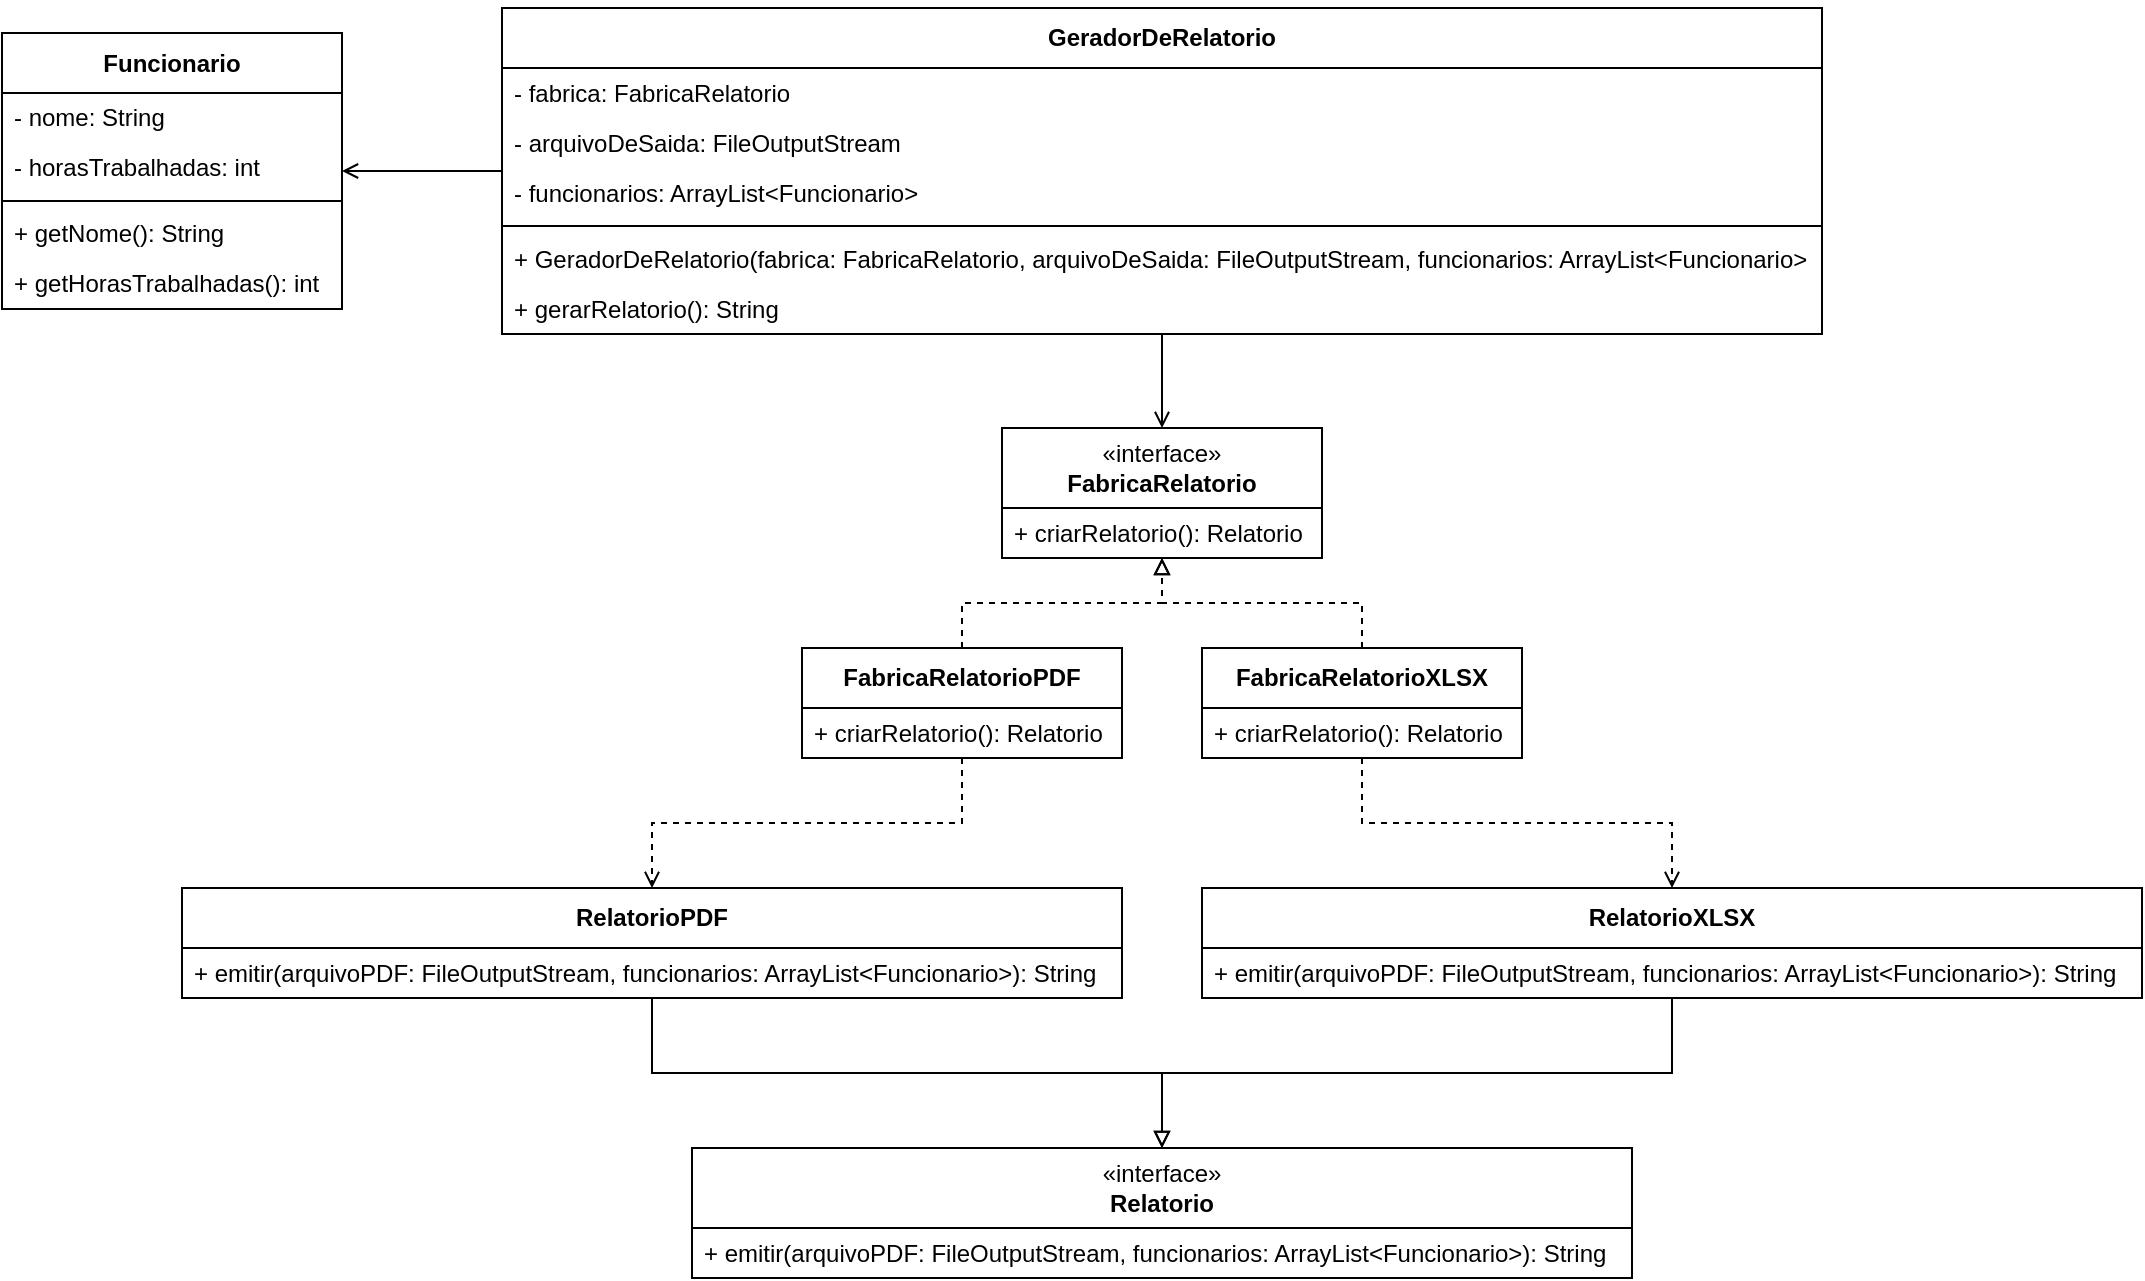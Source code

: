 <mxfile version="21.7.5" type="device">
  <diagram id="C5RBs43oDa-KdzZeNtuy" name="Page-1">
    <mxGraphModel dx="2181" dy="1981" grid="1" gridSize="10" guides="1" tooltips="1" connect="1" arrows="1" fold="1" page="1" pageScale="1" pageWidth="827" pageHeight="1169" math="0" shadow="0">
      <root>
        <mxCell id="WIyWlLk6GJQsqaUBKTNV-0" />
        <mxCell id="WIyWlLk6GJQsqaUBKTNV-1" parent="WIyWlLk6GJQsqaUBKTNV-0" />
        <mxCell id="IOEQZxYDjGXHzW9WMWG8-2" value="&lt;p style=&quot;line-height: 120%;&quot;&gt;Funcionario&lt;/p&gt;" style="swimlane;fontStyle=1;align=center;verticalAlign=middle;childLayout=stackLayout;horizontal=1;startSize=30;horizontalStack=0;resizeParent=1;resizeParentMax=0;resizeLast=0;collapsible=0;marginBottom=0;html=1;whiteSpace=wrap;" vertex="1" parent="WIyWlLk6GJQsqaUBKTNV-1">
          <mxGeometry x="-220" y="-97.5" width="170" height="138" as="geometry" />
        </mxCell>
        <mxCell id="IOEQZxYDjGXHzW9WMWG8-3" value="- nome: String" style="text;html=1;strokeColor=none;fillColor=none;align=left;verticalAlign=middle;spacingLeft=4;spacingRight=4;overflow=hidden;rotatable=0;points=[[0,0.5],[1,0.5]];portConstraint=eastwest;whiteSpace=wrap;" vertex="1" parent="IOEQZxYDjGXHzW9WMWG8-2">
          <mxGeometry y="30" width="170" height="25" as="geometry" />
        </mxCell>
        <mxCell id="IOEQZxYDjGXHzW9WMWG8-29" value="- horasTrabalhadas: int" style="text;html=1;strokeColor=none;fillColor=none;align=left;verticalAlign=middle;spacingLeft=4;spacingRight=4;overflow=hidden;rotatable=0;points=[[0,0.5],[1,0.5]];portConstraint=eastwest;whiteSpace=wrap;" vertex="1" parent="IOEQZxYDjGXHzW9WMWG8-2">
          <mxGeometry y="55" width="170" height="25" as="geometry" />
        </mxCell>
        <mxCell id="IOEQZxYDjGXHzW9WMWG8-5" value="" style="line;html=1;strokeWidth=1;align=left;verticalAlign=middle;spacingTop=-1;spacingLeft=3;spacingRight=3;rotatable=0;labelPosition=right;points=[];portConstraint=eastwest;" vertex="1" parent="IOEQZxYDjGXHzW9WMWG8-2">
          <mxGeometry y="80" width="170" height="8" as="geometry" />
        </mxCell>
        <mxCell id="IOEQZxYDjGXHzW9WMWG8-4" value="+ getNome(): String" style="text;html=1;strokeColor=none;fillColor=none;align=left;verticalAlign=middle;spacingLeft=4;spacingRight=4;overflow=hidden;rotatable=0;points=[[0,0.5],[1,0.5]];portConstraint=eastwest;whiteSpace=wrap;" vertex="1" parent="IOEQZxYDjGXHzW9WMWG8-2">
          <mxGeometry y="88" width="170" height="25" as="geometry" />
        </mxCell>
        <mxCell id="IOEQZxYDjGXHzW9WMWG8-30" value="+ getHorasTrabalhadas(): int" style="text;html=1;strokeColor=none;fillColor=none;align=left;verticalAlign=middle;spacingLeft=4;spacingRight=4;overflow=hidden;rotatable=0;points=[[0,0.5],[1,0.5]];portConstraint=eastwest;whiteSpace=wrap;" vertex="1" parent="IOEQZxYDjGXHzW9WMWG8-2">
          <mxGeometry y="113" width="170" height="25" as="geometry" />
        </mxCell>
        <mxCell id="IOEQZxYDjGXHzW9WMWG8-6" value="&lt;p style=&quot;line-height: 120%;&quot;&gt;&lt;span style=&quot;font-weight: normal;&quot;&gt;«interface»&lt;br style=&quot;border-color: var(--border-color);&quot;&gt;&lt;/span&gt;&lt;b style=&quot;border-color: var(--border-color);&quot;&gt;FabricaRelatorio&lt;/b&gt;&lt;br&gt;&lt;/p&gt;" style="swimlane;fontStyle=1;align=center;verticalAlign=middle;childLayout=stackLayout;horizontal=1;startSize=40;horizontalStack=0;resizeParent=1;resizeParentMax=0;resizeLast=0;collapsible=0;marginBottom=0;html=1;whiteSpace=wrap;" vertex="1" parent="WIyWlLk6GJQsqaUBKTNV-1">
          <mxGeometry x="280" y="100" width="160" height="65" as="geometry" />
        </mxCell>
        <mxCell id="IOEQZxYDjGXHzW9WMWG8-12" value="+ criarRelatorio(): Relatorio" style="text;html=1;strokeColor=none;fillColor=none;align=left;verticalAlign=middle;spacingLeft=4;spacingRight=4;overflow=hidden;rotatable=0;points=[[0,0.5],[1,0.5]];portConstraint=eastwest;whiteSpace=wrap;" vertex="1" parent="IOEQZxYDjGXHzW9WMWG8-6">
          <mxGeometry y="40" width="160" height="25" as="geometry" />
        </mxCell>
        <mxCell id="IOEQZxYDjGXHzW9WMWG8-13" value="&lt;p style=&quot;line-height: 120%;&quot;&gt;&lt;span style=&quot;font-weight: normal;&quot;&gt;«interface»&lt;br style=&quot;border-color: var(--border-color);&quot;&gt;&lt;/span&gt;Relatorio&lt;br&gt;&lt;/p&gt;" style="swimlane;fontStyle=1;align=center;verticalAlign=middle;childLayout=stackLayout;horizontal=1;startSize=40;horizontalStack=0;resizeParent=1;resizeParentMax=0;resizeLast=0;collapsible=0;marginBottom=0;html=1;whiteSpace=wrap;" vertex="1" parent="WIyWlLk6GJQsqaUBKTNV-1">
          <mxGeometry x="125" y="460" width="470" height="65" as="geometry" />
        </mxCell>
        <mxCell id="IOEQZxYDjGXHzW9WMWG8-14" value="+ emitir(arquivoPDF: FileOutputStream, funcionarios: ArrayList&amp;lt;Funcionario&amp;gt;): String" style="text;html=1;strokeColor=none;fillColor=none;align=left;verticalAlign=middle;spacingLeft=4;spacingRight=4;overflow=hidden;rotatable=0;points=[[0,0.5],[1,0.5]];portConstraint=eastwest;whiteSpace=wrap;" vertex="1" parent="IOEQZxYDjGXHzW9WMWG8-13">
          <mxGeometry y="40" width="470" height="25" as="geometry" />
        </mxCell>
        <mxCell id="IOEQZxYDjGXHzW9WMWG8-42" style="edgeStyle=orthogonalEdgeStyle;rounded=0;orthogonalLoop=1;jettySize=auto;html=1;endArrow=block;endFill=0;" edge="1" parent="WIyWlLk6GJQsqaUBKTNV-1" source="IOEQZxYDjGXHzW9WMWG8-15" target="IOEQZxYDjGXHzW9WMWG8-13">
          <mxGeometry relative="1" as="geometry" />
        </mxCell>
        <mxCell id="IOEQZxYDjGXHzW9WMWG8-15" value="&lt;p style=&quot;line-height: 120%;&quot;&gt;RelatorioPDF&lt;br&gt;&lt;/p&gt;" style="swimlane;fontStyle=1;align=center;verticalAlign=middle;childLayout=stackLayout;horizontal=1;startSize=30;horizontalStack=0;resizeParent=1;resizeParentMax=0;resizeLast=0;collapsible=0;marginBottom=0;html=1;whiteSpace=wrap;" vertex="1" parent="WIyWlLk6GJQsqaUBKTNV-1">
          <mxGeometry x="-130" y="330" width="470" height="55" as="geometry" />
        </mxCell>
        <mxCell id="IOEQZxYDjGXHzW9WMWG8-16" value="+ emitir(arquivoPDF: FileOutputStream, funcionarios: ArrayList&amp;lt;Funcionario&amp;gt;): String" style="text;html=1;strokeColor=none;fillColor=none;align=left;verticalAlign=middle;spacingLeft=4;spacingRight=4;overflow=hidden;rotatable=0;points=[[0,0.5],[1,0.5]];portConstraint=eastwest;whiteSpace=wrap;" vertex="1" parent="IOEQZxYDjGXHzW9WMWG8-15">
          <mxGeometry y="30" width="470" height="25" as="geometry" />
        </mxCell>
        <mxCell id="IOEQZxYDjGXHzW9WMWG8-43" style="edgeStyle=orthogonalEdgeStyle;rounded=0;orthogonalLoop=1;jettySize=auto;html=1;endArrow=block;endFill=0;" edge="1" parent="WIyWlLk6GJQsqaUBKTNV-1" source="IOEQZxYDjGXHzW9WMWG8-19" target="IOEQZxYDjGXHzW9WMWG8-13">
          <mxGeometry relative="1" as="geometry" />
        </mxCell>
        <mxCell id="IOEQZxYDjGXHzW9WMWG8-19" value="&lt;p style=&quot;line-height: 120%;&quot;&gt;RelatorioXLSX&lt;br&gt;&lt;/p&gt;" style="swimlane;fontStyle=1;align=center;verticalAlign=middle;childLayout=stackLayout;horizontal=1;startSize=30;horizontalStack=0;resizeParent=1;resizeParentMax=0;resizeLast=0;collapsible=0;marginBottom=0;html=1;whiteSpace=wrap;" vertex="1" parent="WIyWlLk6GJQsqaUBKTNV-1">
          <mxGeometry x="380" y="330" width="470" height="55" as="geometry" />
        </mxCell>
        <mxCell id="IOEQZxYDjGXHzW9WMWG8-20" value="+ emitir(arquivoPDF: FileOutputStream, funcionarios: ArrayList&amp;lt;Funcionario&amp;gt;): String" style="text;html=1;strokeColor=none;fillColor=none;align=left;verticalAlign=middle;spacingLeft=4;spacingRight=4;overflow=hidden;rotatable=0;points=[[0,0.5],[1,0.5]];portConstraint=eastwest;whiteSpace=wrap;" vertex="1" parent="IOEQZxYDjGXHzW9WMWG8-19">
          <mxGeometry y="30" width="470" height="25" as="geometry" />
        </mxCell>
        <mxCell id="IOEQZxYDjGXHzW9WMWG8-28" style="edgeStyle=orthogonalEdgeStyle;rounded=0;orthogonalLoop=1;jettySize=auto;html=1;dashed=1;endArrow=block;endFill=0;" edge="1" parent="WIyWlLk6GJQsqaUBKTNV-1" source="IOEQZxYDjGXHzW9WMWG8-23" target="IOEQZxYDjGXHzW9WMWG8-6">
          <mxGeometry relative="1" as="geometry" />
        </mxCell>
        <mxCell id="IOEQZxYDjGXHzW9WMWG8-40" style="edgeStyle=orthogonalEdgeStyle;rounded=0;orthogonalLoop=1;jettySize=auto;html=1;dashed=1;endArrow=open;endFill=0;" edge="1" parent="WIyWlLk6GJQsqaUBKTNV-1" source="IOEQZxYDjGXHzW9WMWG8-23" target="IOEQZxYDjGXHzW9WMWG8-15">
          <mxGeometry relative="1" as="geometry" />
        </mxCell>
        <mxCell id="IOEQZxYDjGXHzW9WMWG8-23" value="&lt;p style=&quot;line-height: 120%;&quot;&gt;&lt;b style=&quot;border-color: var(--border-color);&quot;&gt;FabricaRelatorioPDF&lt;/b&gt;&lt;br&gt;&lt;/p&gt;" style="swimlane;fontStyle=1;align=center;verticalAlign=middle;childLayout=stackLayout;horizontal=1;startSize=30;horizontalStack=0;resizeParent=1;resizeParentMax=0;resizeLast=0;collapsible=0;marginBottom=0;html=1;whiteSpace=wrap;" vertex="1" parent="WIyWlLk6GJQsqaUBKTNV-1">
          <mxGeometry x="180" y="210" width="160" height="55" as="geometry" />
        </mxCell>
        <mxCell id="IOEQZxYDjGXHzW9WMWG8-24" value="+ criarRelatorio(): Relatorio" style="text;html=1;strokeColor=none;fillColor=none;align=left;verticalAlign=middle;spacingLeft=4;spacingRight=4;overflow=hidden;rotatable=0;points=[[0,0.5],[1,0.5]];portConstraint=eastwest;whiteSpace=wrap;" vertex="1" parent="IOEQZxYDjGXHzW9WMWG8-23">
          <mxGeometry y="30" width="160" height="25" as="geometry" />
        </mxCell>
        <mxCell id="IOEQZxYDjGXHzW9WMWG8-27" style="edgeStyle=orthogonalEdgeStyle;rounded=0;orthogonalLoop=1;jettySize=auto;html=1;dashed=1;endArrow=block;endFill=0;" edge="1" parent="WIyWlLk6GJQsqaUBKTNV-1" source="IOEQZxYDjGXHzW9WMWG8-25" target="IOEQZxYDjGXHzW9WMWG8-6">
          <mxGeometry relative="1" as="geometry" />
        </mxCell>
        <mxCell id="IOEQZxYDjGXHzW9WMWG8-41" style="edgeStyle=orthogonalEdgeStyle;rounded=0;orthogonalLoop=1;jettySize=auto;html=1;dashed=1;endArrow=open;endFill=0;" edge="1" parent="WIyWlLk6GJQsqaUBKTNV-1" source="IOEQZxYDjGXHzW9WMWG8-25" target="IOEQZxYDjGXHzW9WMWG8-19">
          <mxGeometry relative="1" as="geometry" />
        </mxCell>
        <mxCell id="IOEQZxYDjGXHzW9WMWG8-25" value="&lt;p style=&quot;line-height: 120%;&quot;&gt;&lt;b style=&quot;border-color: var(--border-color);&quot;&gt;FabricaRelatorioXLSX&lt;/b&gt;&lt;br&gt;&lt;/p&gt;" style="swimlane;fontStyle=1;align=center;verticalAlign=middle;childLayout=stackLayout;horizontal=1;startSize=30;horizontalStack=0;resizeParent=1;resizeParentMax=0;resizeLast=0;collapsible=0;marginBottom=0;html=1;whiteSpace=wrap;" vertex="1" parent="WIyWlLk6GJQsqaUBKTNV-1">
          <mxGeometry x="380" y="210" width="160" height="55" as="geometry" />
        </mxCell>
        <mxCell id="IOEQZxYDjGXHzW9WMWG8-26" value="+ criarRelatorio(): Relatorio" style="text;html=1;strokeColor=none;fillColor=none;align=left;verticalAlign=middle;spacingLeft=4;spacingRight=4;overflow=hidden;rotatable=0;points=[[0,0.5],[1,0.5]];portConstraint=eastwest;whiteSpace=wrap;" vertex="1" parent="IOEQZxYDjGXHzW9WMWG8-25">
          <mxGeometry y="30" width="160" height="25" as="geometry" />
        </mxCell>
        <mxCell id="IOEQZxYDjGXHzW9WMWG8-39" style="edgeStyle=orthogonalEdgeStyle;rounded=0;orthogonalLoop=1;jettySize=auto;html=1;endArrow=open;endFill=0;" edge="1" parent="WIyWlLk6GJQsqaUBKTNV-1" source="IOEQZxYDjGXHzW9WMWG8-31" target="IOEQZxYDjGXHzW9WMWG8-6">
          <mxGeometry relative="1" as="geometry" />
        </mxCell>
        <mxCell id="IOEQZxYDjGXHzW9WMWG8-45" style="edgeStyle=orthogonalEdgeStyle;rounded=0;orthogonalLoop=1;jettySize=auto;html=1;endArrow=open;endFill=0;" edge="1" parent="WIyWlLk6GJQsqaUBKTNV-1" source="IOEQZxYDjGXHzW9WMWG8-31" target="IOEQZxYDjGXHzW9WMWG8-2">
          <mxGeometry relative="1" as="geometry" />
        </mxCell>
        <mxCell id="IOEQZxYDjGXHzW9WMWG8-31" value="&lt;p style=&quot;line-height: 120%;&quot;&gt;GeradorDeRelatorio&lt;/p&gt;" style="swimlane;fontStyle=1;align=center;verticalAlign=middle;childLayout=stackLayout;horizontal=1;startSize=30;horizontalStack=0;resizeParent=1;resizeParentMax=0;resizeLast=0;collapsible=0;marginBottom=0;html=1;whiteSpace=wrap;" vertex="1" parent="WIyWlLk6GJQsqaUBKTNV-1">
          <mxGeometry x="30" y="-110" width="660" height="163" as="geometry" />
        </mxCell>
        <mxCell id="IOEQZxYDjGXHzW9WMWG8-32" value="- fabrica: FabricaRelatorio" style="text;html=1;strokeColor=none;fillColor=none;align=left;verticalAlign=middle;spacingLeft=4;spacingRight=4;overflow=hidden;rotatable=0;points=[[0,0.5],[1,0.5]];portConstraint=eastwest;whiteSpace=wrap;" vertex="1" parent="IOEQZxYDjGXHzW9WMWG8-31">
          <mxGeometry y="30" width="660" height="25" as="geometry" />
        </mxCell>
        <mxCell id="IOEQZxYDjGXHzW9WMWG8-33" value="- arquivoDeSaida: FileOutputStream" style="text;html=1;strokeColor=none;fillColor=none;align=left;verticalAlign=middle;spacingLeft=4;spacingRight=4;overflow=hidden;rotatable=0;points=[[0,0.5],[1,0.5]];portConstraint=eastwest;whiteSpace=wrap;" vertex="1" parent="IOEQZxYDjGXHzW9WMWG8-31">
          <mxGeometry y="55" width="660" height="25" as="geometry" />
        </mxCell>
        <mxCell id="IOEQZxYDjGXHzW9WMWG8-37" value="- funcionarios: ArrayList&amp;lt;Funcionario&amp;gt;" style="text;html=1;strokeColor=none;fillColor=none;align=left;verticalAlign=middle;spacingLeft=4;spacingRight=4;overflow=hidden;rotatable=0;points=[[0,0.5],[1,0.5]];portConstraint=eastwest;whiteSpace=wrap;" vertex="1" parent="IOEQZxYDjGXHzW9WMWG8-31">
          <mxGeometry y="80" width="660" height="25" as="geometry" />
        </mxCell>
        <mxCell id="IOEQZxYDjGXHzW9WMWG8-34" value="" style="line;html=1;strokeWidth=1;align=left;verticalAlign=middle;spacingTop=-1;spacingLeft=3;spacingRight=3;rotatable=0;labelPosition=right;points=[];portConstraint=eastwest;" vertex="1" parent="IOEQZxYDjGXHzW9WMWG8-31">
          <mxGeometry y="105" width="660" height="8" as="geometry" />
        </mxCell>
        <mxCell id="IOEQZxYDjGXHzW9WMWG8-38" value="+ GeradorDeRelatorio(fabrica: FabricaRelatorio, arquivoDeSaida: FileOutputStream, funcionarios: ArrayList&amp;lt;Funcionario&amp;gt;" style="text;html=1;strokeColor=none;fillColor=none;align=left;verticalAlign=middle;spacingLeft=4;spacingRight=4;overflow=hidden;rotatable=0;points=[[0,0.5],[1,0.5]];portConstraint=eastwest;whiteSpace=wrap;" vertex="1" parent="IOEQZxYDjGXHzW9WMWG8-31">
          <mxGeometry y="113" width="660" height="25" as="geometry" />
        </mxCell>
        <mxCell id="IOEQZxYDjGXHzW9WMWG8-36" value="+ gerarRelatorio(): String" style="text;html=1;strokeColor=none;fillColor=none;align=left;verticalAlign=middle;spacingLeft=4;spacingRight=4;overflow=hidden;rotatable=0;points=[[0,0.5],[1,0.5]];portConstraint=eastwest;whiteSpace=wrap;" vertex="1" parent="IOEQZxYDjGXHzW9WMWG8-31">
          <mxGeometry y="138" width="660" height="25" as="geometry" />
        </mxCell>
      </root>
    </mxGraphModel>
  </diagram>
</mxfile>
